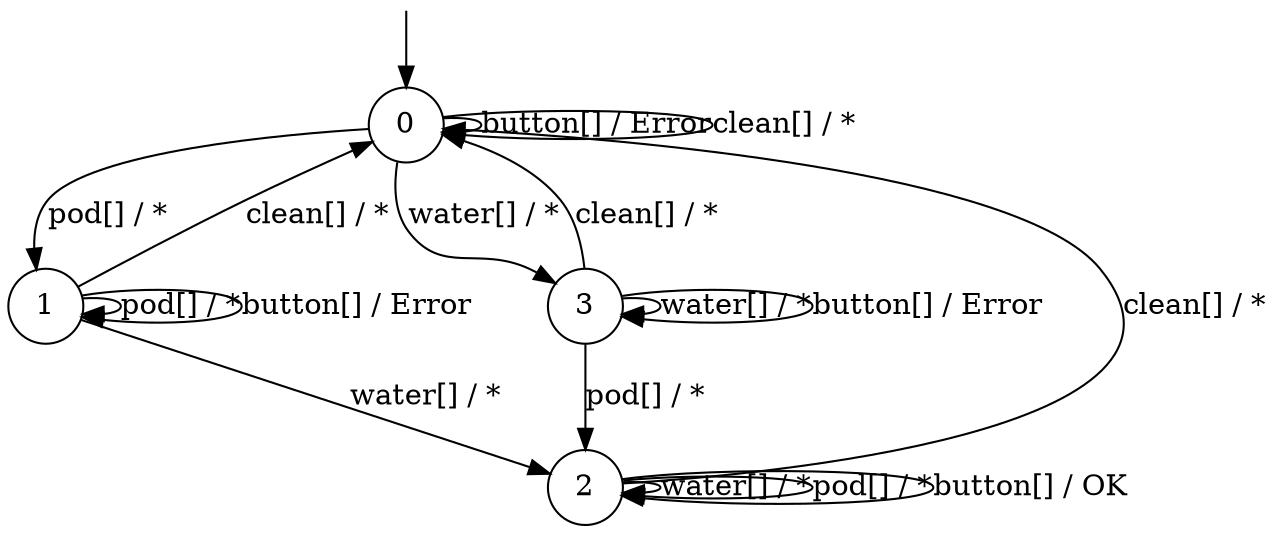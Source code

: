 digraph g {

	s0 [shape="circle" label="0"];
	s1 [shape="circle" label="1"];
	s2 [shape="circle" label="2"];
	s3 [shape="circle" label="3"];
	s0 -> s3 [label="water[] / *"];
	s0 -> s1 [label="pod[] / *"];
	s0 -> s0 [label="button[] / Error"];
	s0 -> s0 [label="clean[] / *"];
	s1 -> s2 [label="water[] / *"];
	s1 -> s1 [label="pod[] / *"];
	s1 -> s1 [label="button[] / Error"];
	s1 -> s0 [label="clean[] / *"];
	s2 -> s2 [label="water[] / *"];
	s2 -> s2 [label="pod[] / *"];
	s2 -> s2 [label="button[] / OK"];
	s2 -> s0 [label="clean[] / *"];
	s3 -> s3 [label="water[] / *"];
	s3 -> s2 [label="pod[] / *"];
	s3 -> s3 [label="button[] / Error"];
	s3 -> s0 [label="clean[] / *"];

__start0 [label="" shape="none" width="0" height="0"];
__start0 -> s0;

}
